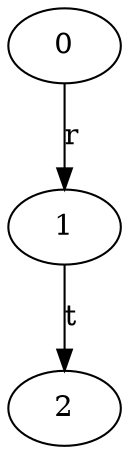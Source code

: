 // The Round Table
digraph {
	0 [label=0]
		0 -> 1 [label=r]
	1 [label=1]
		1 -> 2 [label=t]
	2 [label=2]
}
